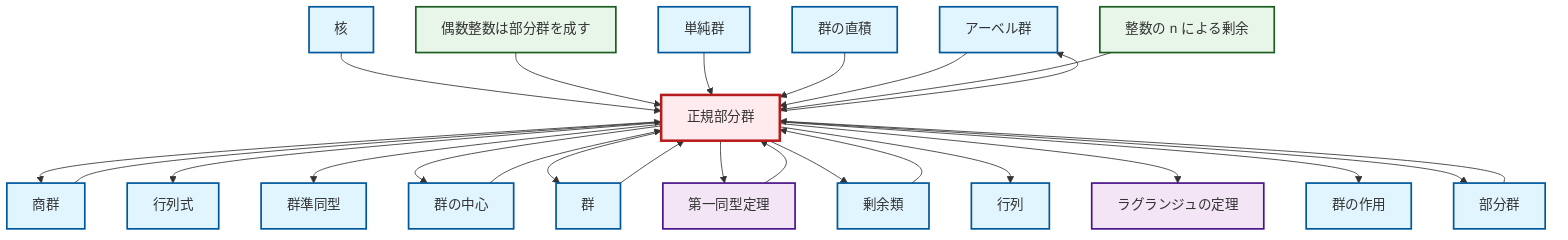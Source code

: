 graph TD
    classDef definition fill:#e1f5fe,stroke:#01579b,stroke-width:2px
    classDef theorem fill:#f3e5f5,stroke:#4a148c,stroke-width:2px
    classDef axiom fill:#fff3e0,stroke:#e65100,stroke-width:2px
    classDef example fill:#e8f5e9,stroke:#1b5e20,stroke-width:2px
    classDef current fill:#ffebee,stroke:#b71c1c,stroke-width:3px
    def-abelian-group["アーベル群"]:::definition
    def-center-of-group["群の中心"]:::definition
    def-homomorphism["群準同型"]:::definition
    def-group["群"]:::definition
    def-coset["剰余類"]:::definition
    ex-quotient-integers-mod-n["整数の n による剰余"]:::example
    thm-lagrange["ラグランジュの定理"]:::theorem
    ex-even-integers-subgroup["偶数整数は部分群を成す"]:::example
    def-group-action["群の作用"]:::definition
    def-quotient-group["商群"]:::definition
    def-matrix["行列"]:::definition
    def-normal-subgroup["正規部分群"]:::definition
    def-subgroup["部分群"]:::definition
    def-simple-group["単純群"]:::definition
    def-direct-product["群の直積"]:::definition
    def-determinant["行列式"]:::definition
    def-kernel["核"]:::definition
    thm-first-isomorphism["第一同型定理"]:::theorem
    def-center-of-group --> def-normal-subgroup
    def-group --> def-normal-subgroup
    thm-first-isomorphism --> def-normal-subgroup
    def-normal-subgroup --> def-quotient-group
    def-quotient-group --> def-normal-subgroup
    def-kernel --> def-normal-subgroup
    def-normal-subgroup --> def-determinant
    def-normal-subgroup --> def-homomorphism
    def-normal-subgroup --> def-center-of-group
    def-normal-subgroup --> def-group
    ex-even-integers-subgroup --> def-normal-subgroup
    def-subgroup --> def-normal-subgroup
    def-normal-subgroup --> thm-first-isomorphism
    def-normal-subgroup --> def-coset
    def-normal-subgroup --> def-matrix
    def-normal-subgroup --> thm-lagrange
    def-coset --> def-normal-subgroup
    def-simple-group --> def-normal-subgroup
    def-direct-product --> def-normal-subgroup
    def-normal-subgroup --> def-abelian-group
    def-normal-subgroup --> def-group-action
    def-abelian-group --> def-normal-subgroup
    ex-quotient-integers-mod-n --> def-normal-subgroup
    def-normal-subgroup --> def-subgroup
    class def-normal-subgroup current
